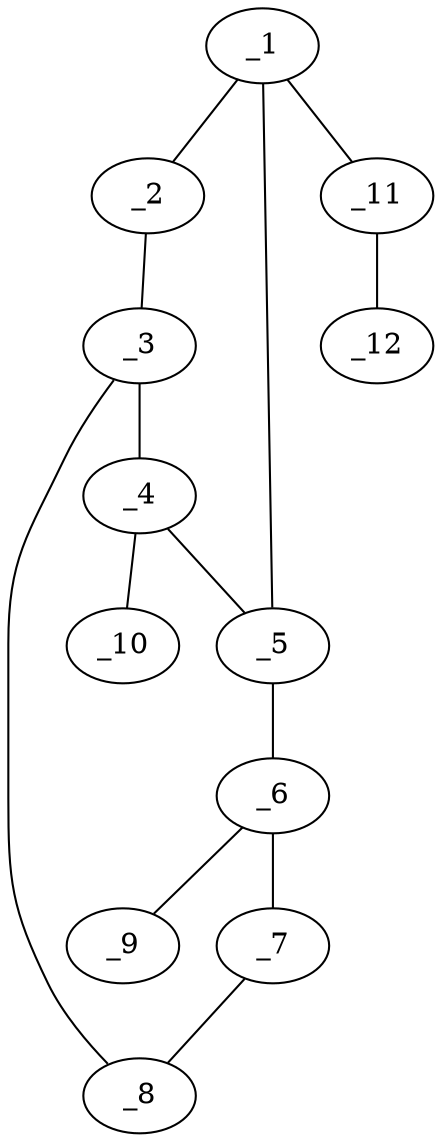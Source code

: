graph molid657811 {
	_1	 [charge=0,
		chem=1,
		symbol="C  ",
		x="6.2807",
		y="-0.9207"];
	_2	 [charge=0,
		chem=1,
		symbol="C  ",
		x="6.5395",
		y="0.0453"];
	_1 -- _2	 [valence=1];
	_5	 [charge=0,
		chem=1,
		symbol="C  ",
		x="4.4487",
		y="-0.1618"];
	_1 -- _5	 [valence=1];
	_11	 [charge=0,
		chem=1,
		symbol="C  ",
		x="6.7807",
		y="-1.7867"];
	_1 -- _11	 [valence=1];
	_3	 [charge=0,
		chem=1,
		symbol="C  ",
		x="4.7075",
		y="0.8041"];
	_2 -- _3	 [valence=1];
	_4	 [charge=0,
		chem=4,
		symbol="N  ",
		x="3.9709",
		y="1.7867"];
	_3 -- _4	 [valence=1];
	_8	 [charge=0,
		chem=1,
		symbol="C  ",
		x="2.1045",
		y="-0.0037"];
	_3 -- _8	 [valence=1];
	_4 -- _5	 [valence=1];
	_10	 [charge=0,
		chem=1,
		symbol="C  ",
		x="3.4709",
		y="2.6527"];
	_4 -- _10	 [valence=1];
	_6	 [charge=0,
		chem=1,
		symbol="C  ",
		x="2.9135",
		y="-1.405"];
	_5 -- _6	 [valence=1];
	_7	 [charge=0,
		chem=1,
		symbol="C  ",
		x=2,
		y="-0.9983"];
	_6 -- _7	 [valence=1];
	_9	 [charge=0,
		chem=2,
		symbol="O  ",
		x="3.1215",
		y="-2.3831"];
	_6 -- _9	 [valence=2];
	_7 -- _8	 [valence=2];
	_12	 [charge=0,
		chem=4,
		symbol="N  ",
		x="7.2807",
		y="-2.6527"];
	_11 -- _12	 [valence=3];
}
